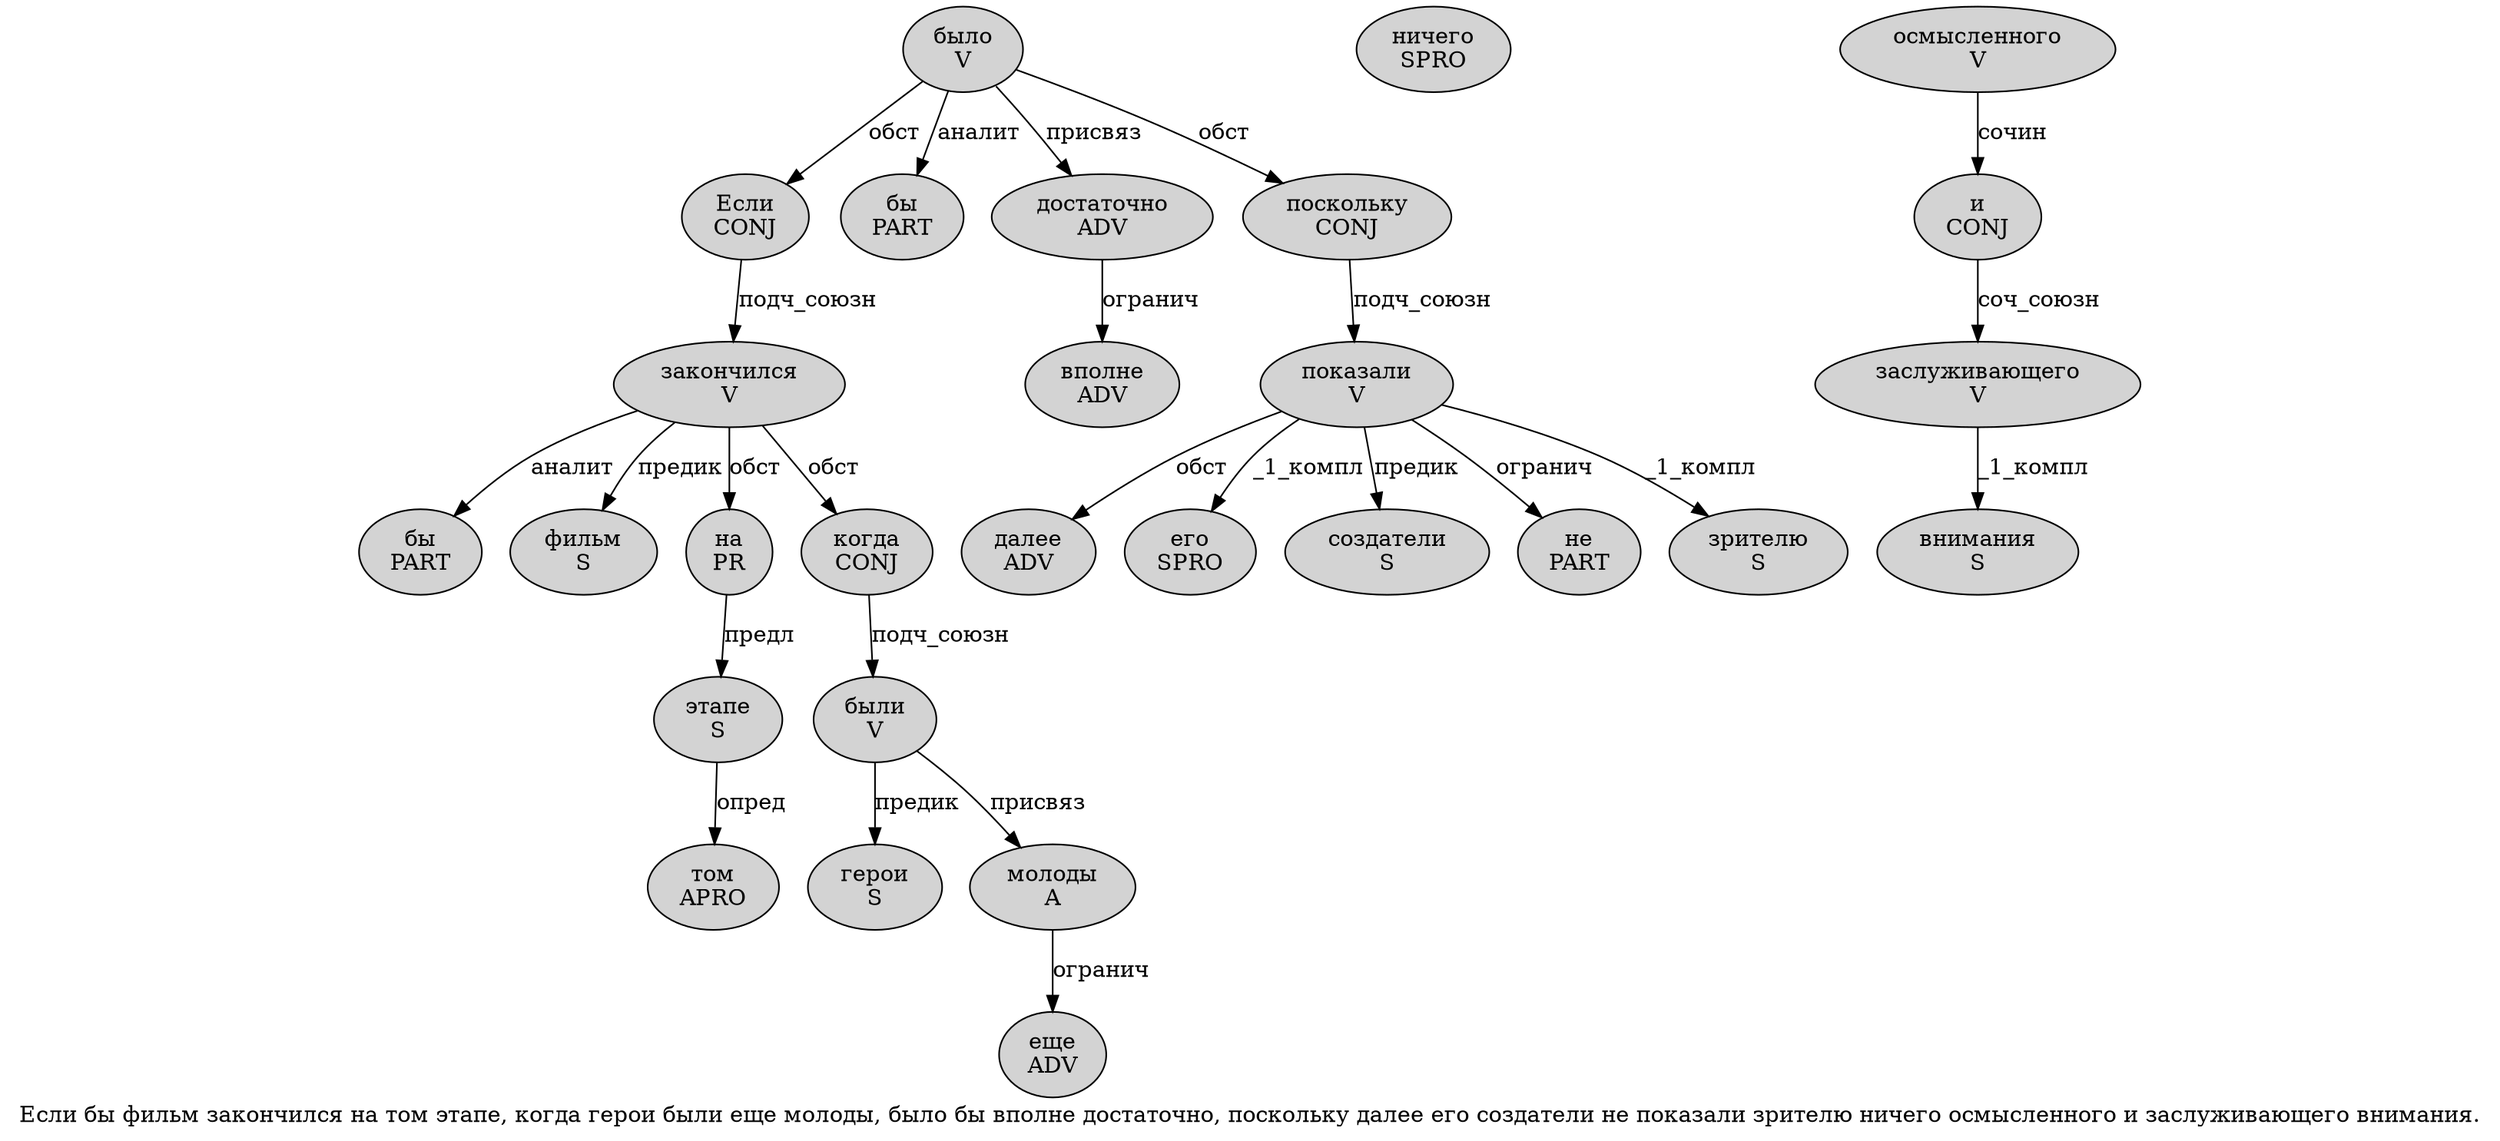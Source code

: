 digraph SENTENCE_3126 {
	graph [label="Если бы фильм закончился на том этапе, когда герои были еще молоды, было бы вполне достаточно, поскольку далее его создатели не показали зрителю ничего осмысленного и заслуживающего внимания."]
	node [style=filled]
		0 [label="Если
CONJ" color="" fillcolor=lightgray penwidth=1 shape=ellipse]
		1 [label="бы
PART" color="" fillcolor=lightgray penwidth=1 shape=ellipse]
		2 [label="фильм
S" color="" fillcolor=lightgray penwidth=1 shape=ellipse]
		3 [label="закончился
V" color="" fillcolor=lightgray penwidth=1 shape=ellipse]
		4 [label="на
PR" color="" fillcolor=lightgray penwidth=1 shape=ellipse]
		5 [label="том
APRO" color="" fillcolor=lightgray penwidth=1 shape=ellipse]
		6 [label="этапе
S" color="" fillcolor=lightgray penwidth=1 shape=ellipse]
		8 [label="когда
CONJ" color="" fillcolor=lightgray penwidth=1 shape=ellipse]
		9 [label="герои
S" color="" fillcolor=lightgray penwidth=1 shape=ellipse]
		10 [label="были
V" color="" fillcolor=lightgray penwidth=1 shape=ellipse]
		11 [label="еще
ADV" color="" fillcolor=lightgray penwidth=1 shape=ellipse]
		12 [label="молоды
A" color="" fillcolor=lightgray penwidth=1 shape=ellipse]
		14 [label="было
V" color="" fillcolor=lightgray penwidth=1 shape=ellipse]
		15 [label="бы
PART" color="" fillcolor=lightgray penwidth=1 shape=ellipse]
		16 [label="вполне
ADV" color="" fillcolor=lightgray penwidth=1 shape=ellipse]
		17 [label="достаточно
ADV" color="" fillcolor=lightgray penwidth=1 shape=ellipse]
		19 [label="поскольку
CONJ" color="" fillcolor=lightgray penwidth=1 shape=ellipse]
		20 [label="далее
ADV" color="" fillcolor=lightgray penwidth=1 shape=ellipse]
		21 [label="его
SPRO" color="" fillcolor=lightgray penwidth=1 shape=ellipse]
		22 [label="создатели
S" color="" fillcolor=lightgray penwidth=1 shape=ellipse]
		23 [label="не
PART" color="" fillcolor=lightgray penwidth=1 shape=ellipse]
		24 [label="показали
V" color="" fillcolor=lightgray penwidth=1 shape=ellipse]
		25 [label="зрителю
S" color="" fillcolor=lightgray penwidth=1 shape=ellipse]
		26 [label="ничего
SPRO" color="" fillcolor=lightgray penwidth=1 shape=ellipse]
		27 [label="осмысленного
V" color="" fillcolor=lightgray penwidth=1 shape=ellipse]
		28 [label="и
CONJ" color="" fillcolor=lightgray penwidth=1 shape=ellipse]
		29 [label="заслуживающего
V" color="" fillcolor=lightgray penwidth=1 shape=ellipse]
		30 [label="внимания
S" color="" fillcolor=lightgray penwidth=1 shape=ellipse]
			12 -> 11 [label="огранич"]
			14 -> 0 [label="обст"]
			14 -> 15 [label="аналит"]
			14 -> 17 [label="присвяз"]
			14 -> 19 [label="обст"]
			27 -> 28 [label="сочин"]
			29 -> 30 [label="_1_компл"]
			28 -> 29 [label="соч_союзн"]
			0 -> 3 [label="подч_союзн"]
			3 -> 1 [label="аналит"]
			3 -> 2 [label="предик"]
			3 -> 4 [label="обст"]
			3 -> 8 [label="обст"]
			6 -> 5 [label="опред"]
			10 -> 9 [label="предик"]
			10 -> 12 [label="присвяз"]
			17 -> 16 [label="огранич"]
			19 -> 24 [label="подч_союзн"]
			4 -> 6 [label="предл"]
			8 -> 10 [label="подч_союзн"]
			24 -> 20 [label="обст"]
			24 -> 21 [label="_1_компл"]
			24 -> 22 [label="предик"]
			24 -> 23 [label="огранич"]
			24 -> 25 [label="_1_компл"]
}